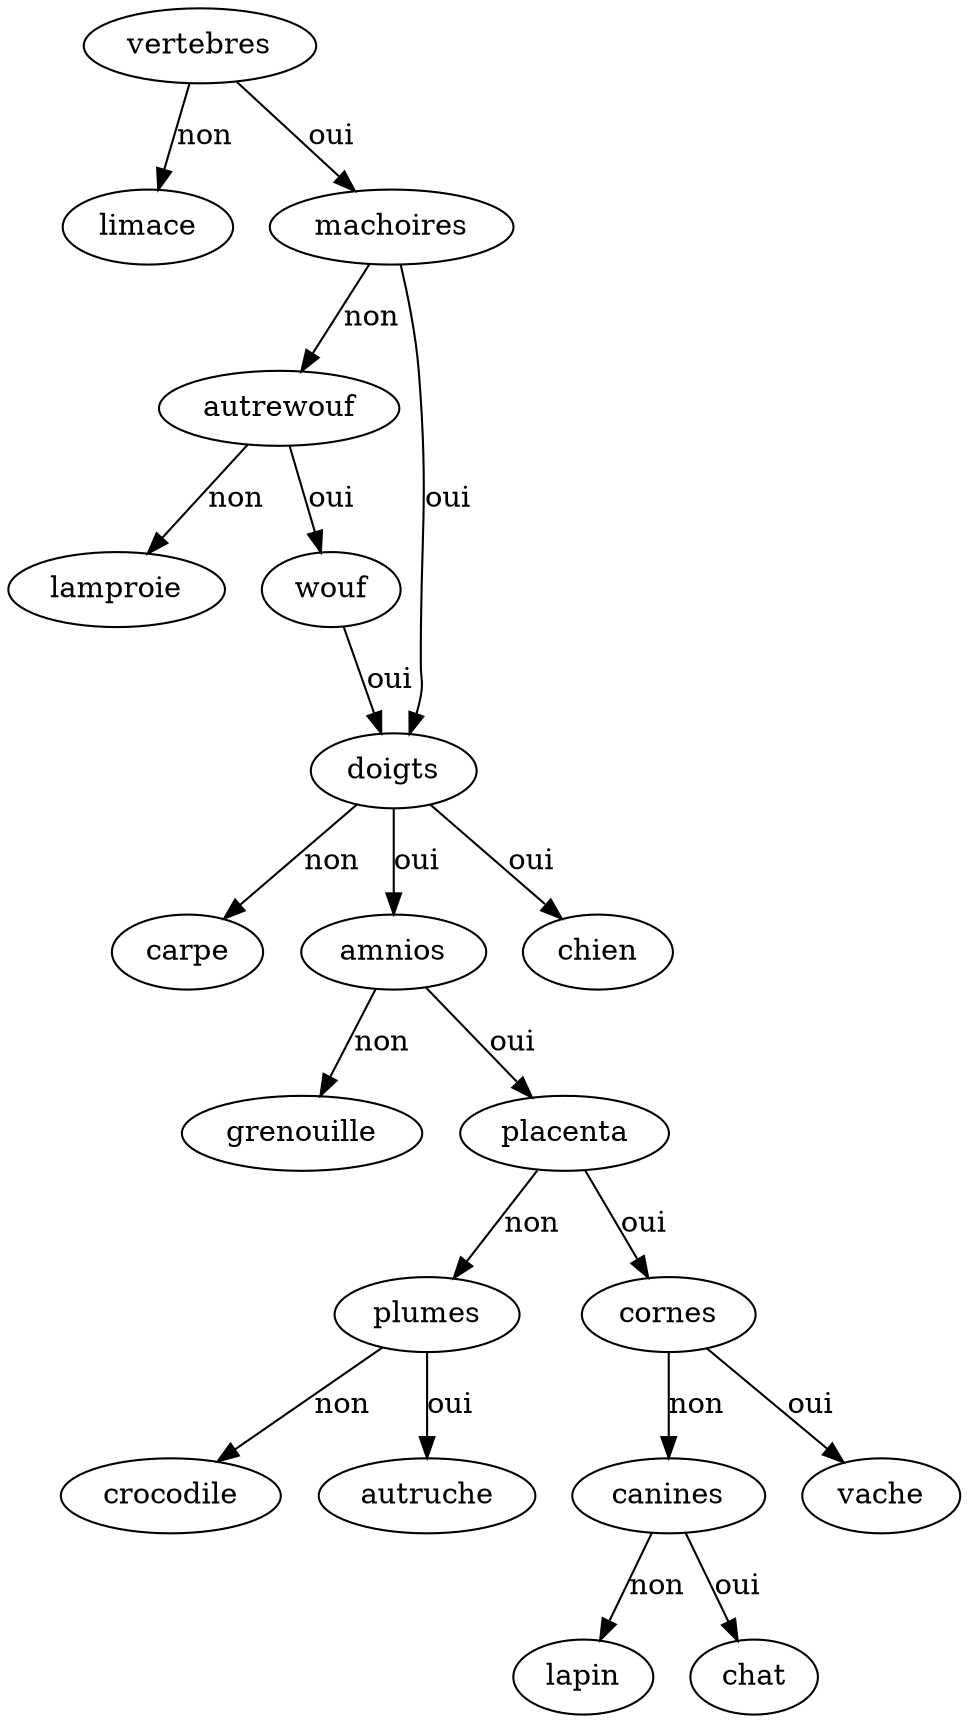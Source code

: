 digraph arbre { 
	vertebres -> limace [label = "non"]
	vertebres -> machoires [label = "oui"]
	machoires -> autrewouf [label = "non"]
	machoires -> doigts [label = "oui"]
	autrewouf -> lamproie [label = "non"]
	autrewouf -> wouf [label = "oui"]
	doigts -> carpe [label = "non"]
	doigts -> amnios [label = "oui"]
	wouf -> doigts [label = "oui"]
	amnios -> grenouille [label = "non"]
	amnios -> placenta [label = "oui"]
	doigts -> chien [label = "oui"]
	placenta -> plumes [label = "non"]
	placenta -> cornes [label = "oui"]
	plumes -> crocodile [label = "non"]
	plumes -> autruche [label = "oui"]
	cornes -> canines [label = "non"]
	cornes -> vache [label = "oui"]
	canines -> lapin [label = "non"]
	canines -> chat [label = "oui"]
}